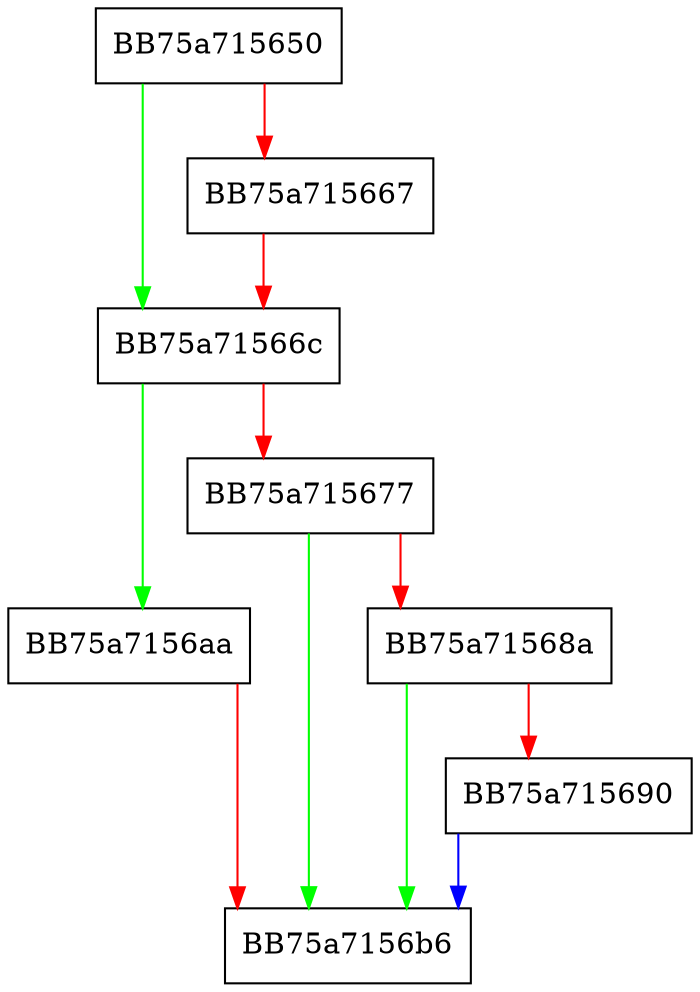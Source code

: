 digraph QueueDetection {
  node [shape="box"];
  graph [splines=ortho];
  BB75a715650 -> BB75a71566c [color="green"];
  BB75a715650 -> BB75a715667 [color="red"];
  BB75a715667 -> BB75a71566c [color="red"];
  BB75a71566c -> BB75a7156aa [color="green"];
  BB75a71566c -> BB75a715677 [color="red"];
  BB75a715677 -> BB75a7156b6 [color="green"];
  BB75a715677 -> BB75a71568a [color="red"];
  BB75a71568a -> BB75a7156b6 [color="green"];
  BB75a71568a -> BB75a715690 [color="red"];
  BB75a715690 -> BB75a7156b6 [color="blue"];
  BB75a7156aa -> BB75a7156b6 [color="red"];
}
